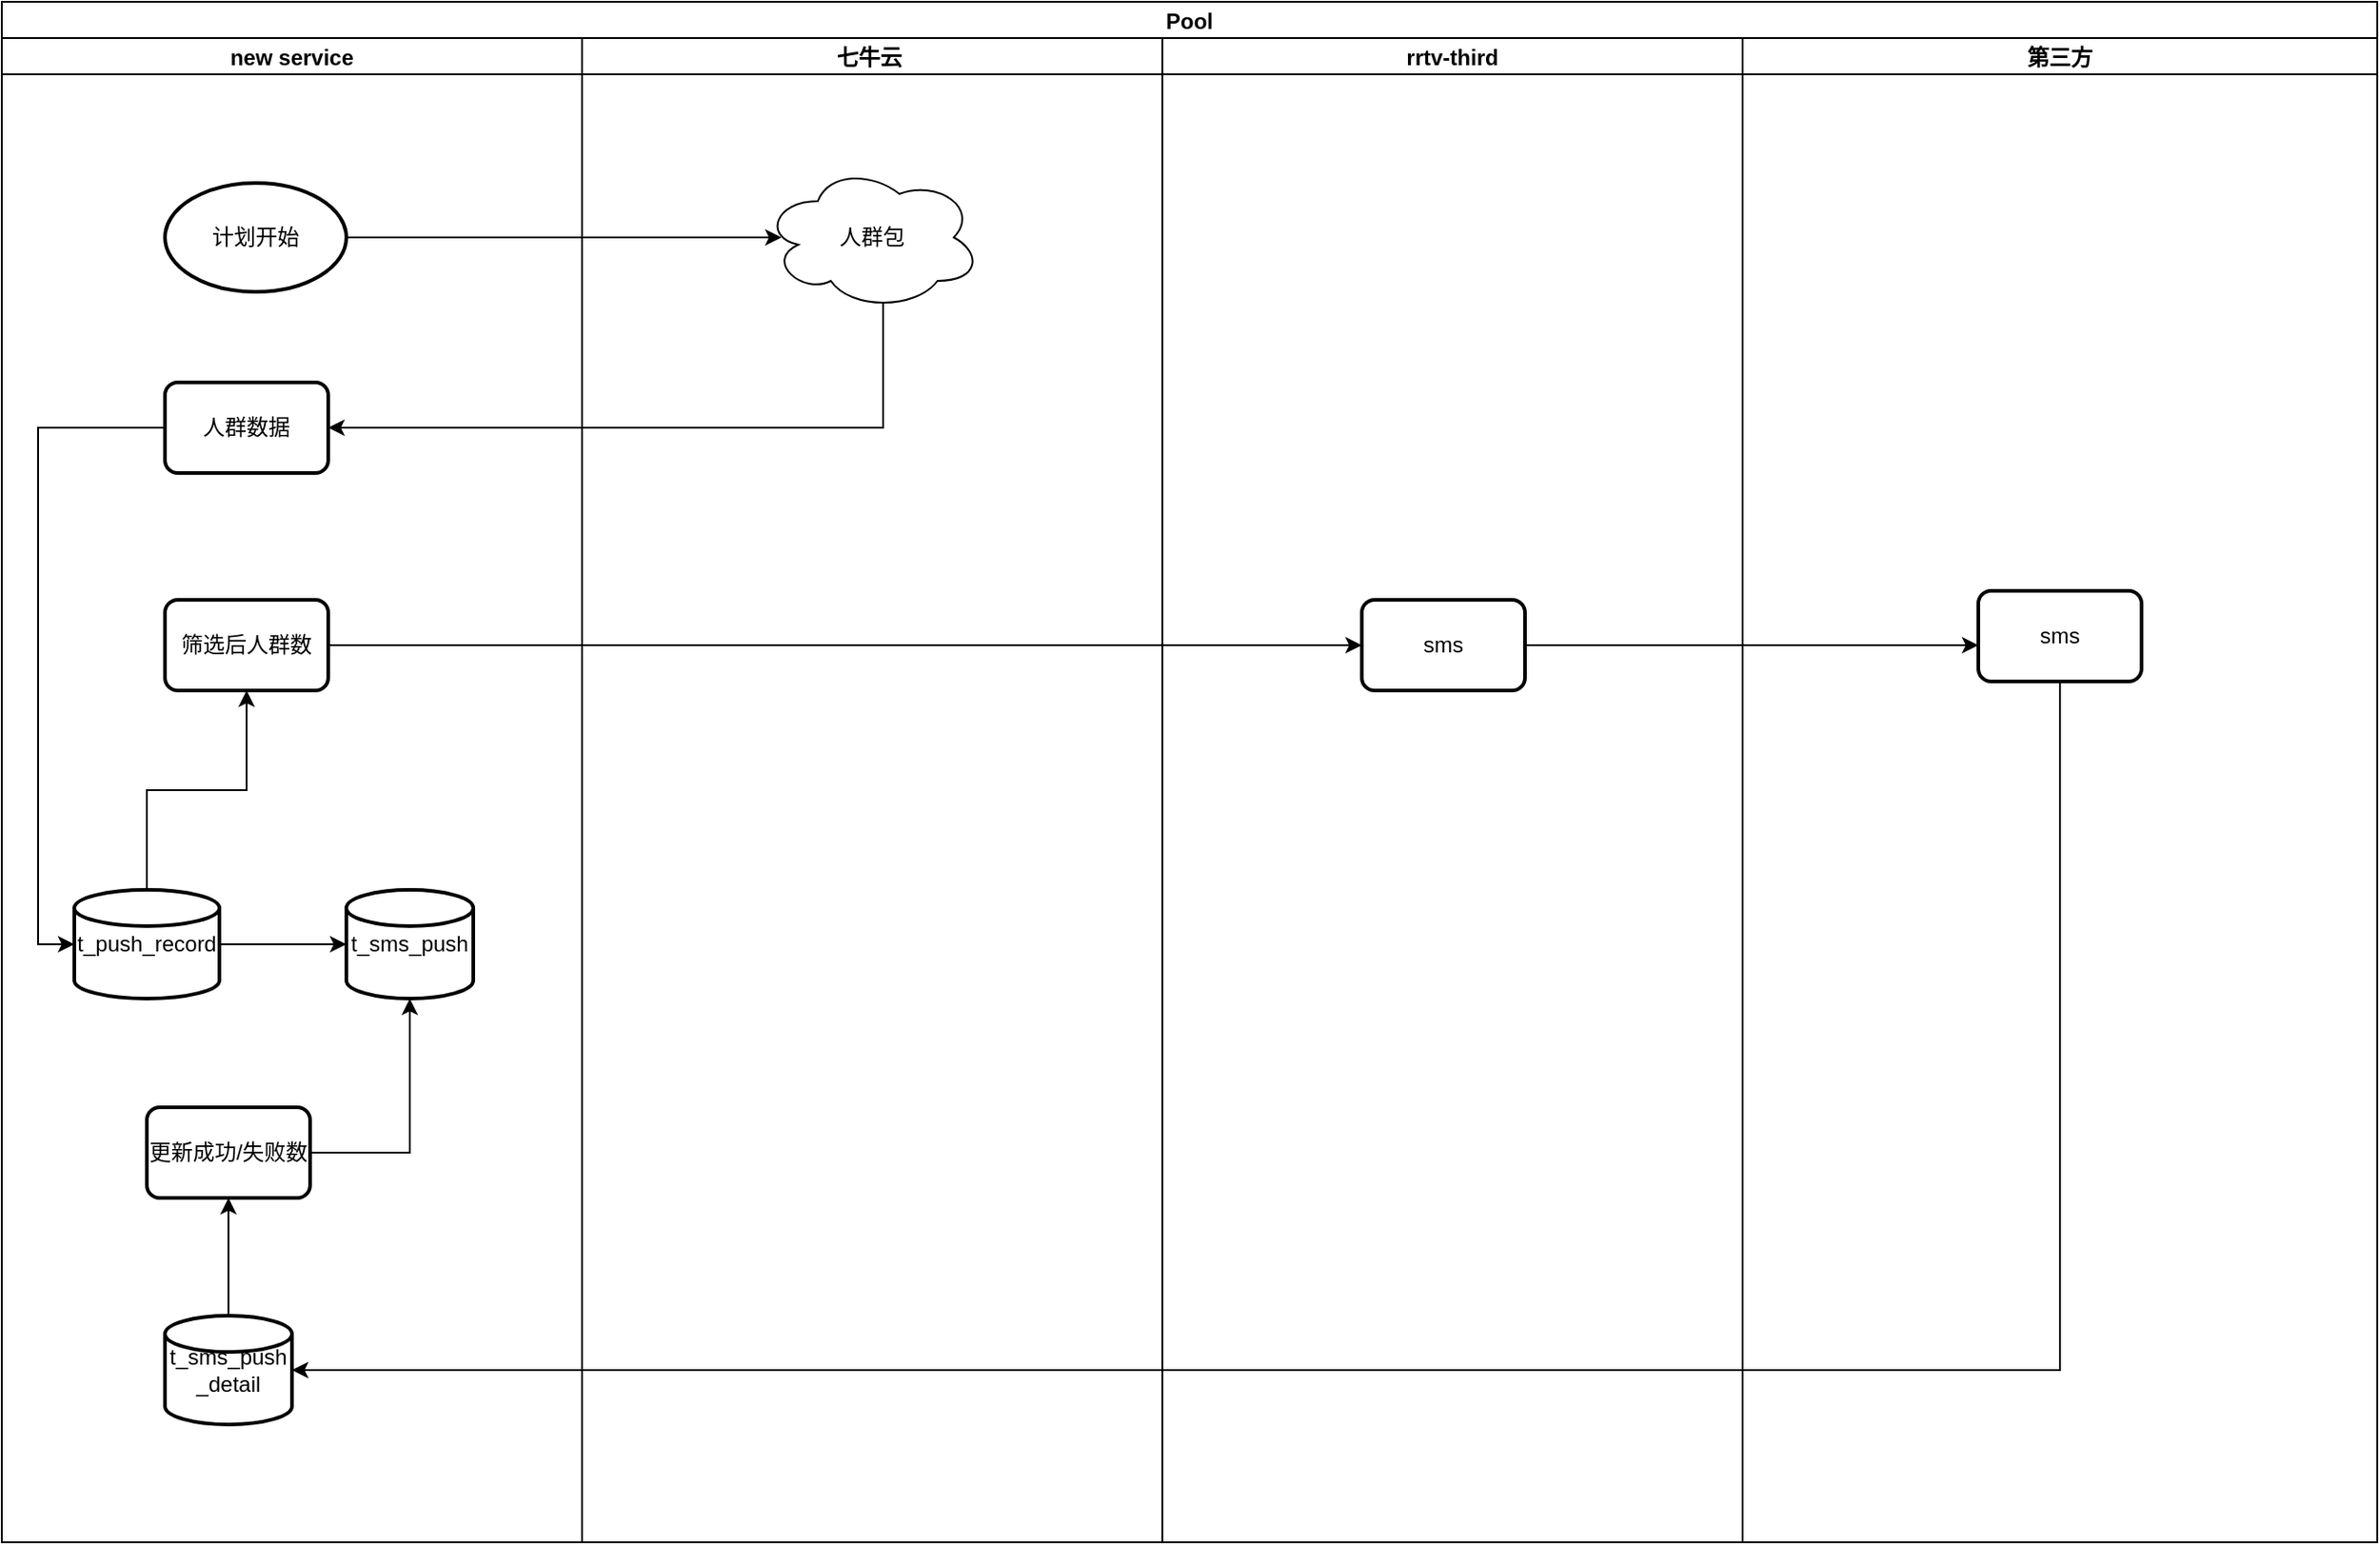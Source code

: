 <mxfile version="20.2.1" type="github">
  <diagram id="P1KyQecb3_lS92I9GrIe" name="第 1 页">
    <mxGraphModel dx="1157" dy="643" grid="1" gridSize="10" guides="1" tooltips="1" connect="1" arrows="1" fold="1" page="1" pageScale="1" pageWidth="827" pageHeight="1169" math="0" shadow="0">
      <root>
        <mxCell id="0" />
        <mxCell id="1" parent="0" />
        <mxCell id="-f15-j_1cpKKH325Tn5B-32" value="Pool" style="swimlane;childLayout=stackLayout;resizeParent=1;resizeParentMax=0;startSize=20;rounded=0;shadow=0;sketch=0;" vertex="1" parent="1">
          <mxGeometry x="160" y="310" width="1310" height="850" as="geometry" />
        </mxCell>
        <mxCell id="-f15-j_1cpKKH325Tn5B-68" style="edgeStyle=orthogonalEdgeStyle;rounded=0;orthogonalLoop=1;jettySize=auto;html=1;entryX=1;entryY=0.5;entryDx=0;entryDy=0;entryPerimeter=0;shadow=0;strokeColor=default;exitX=0.5;exitY=1;exitDx=0;exitDy=0;" edge="1" parent="-f15-j_1cpKKH325Tn5B-32" source="-f15-j_1cpKKH325Tn5B-57" target="-f15-j_1cpKKH325Tn5B-42">
          <mxGeometry relative="1" as="geometry">
            <mxPoint x="1125" y="510" as="sourcePoint" />
          </mxGeometry>
        </mxCell>
        <mxCell id="-f15-j_1cpKKH325Tn5B-33" value="new service" style="swimlane;startSize=20;rounded=0;shadow=0;sketch=0;" vertex="1" parent="-f15-j_1cpKKH325Tn5B-32">
          <mxGeometry y="20" width="320" height="830" as="geometry" />
        </mxCell>
        <mxCell id="-f15-j_1cpKKH325Tn5B-40" value="计划开始" style="strokeWidth=2;html=1;shape=mxgraph.flowchart.start_1;whiteSpace=wrap;rounded=0;shadow=0;sketch=0;gradientColor=none;" vertex="1" parent="-f15-j_1cpKKH325Tn5B-33">
          <mxGeometry x="90" y="80" width="100" height="60" as="geometry" />
        </mxCell>
        <mxCell id="-f15-j_1cpKKH325Tn5B-75" style="edgeStyle=orthogonalEdgeStyle;rounded=0;orthogonalLoop=1;jettySize=auto;html=1;entryX=0.5;entryY=1;entryDx=0;entryDy=0;shadow=0;strokeColor=default;" edge="1" parent="-f15-j_1cpKKH325Tn5B-33" source="-f15-j_1cpKKH325Tn5B-42" target="-f15-j_1cpKKH325Tn5B-73">
          <mxGeometry relative="1" as="geometry" />
        </mxCell>
        <mxCell id="-f15-j_1cpKKH325Tn5B-42" value="t_sms_push&lt;br&gt;_detail" style="strokeWidth=2;html=1;shape=mxgraph.flowchart.database;whiteSpace=wrap;rounded=0;shadow=0;sketch=0;gradientColor=none;align=center;" vertex="1" parent="-f15-j_1cpKKH325Tn5B-33">
          <mxGeometry x="90" y="705" width="70" height="60" as="geometry" />
        </mxCell>
        <mxCell id="-f15-j_1cpKKH325Tn5B-66" style="edgeStyle=orthogonalEdgeStyle;rounded=0;orthogonalLoop=1;jettySize=auto;html=1;entryX=0;entryY=0.5;entryDx=0;entryDy=0;entryPerimeter=0;shadow=0;strokeColor=default;" edge="1" parent="-f15-j_1cpKKH325Tn5B-33" source="-f15-j_1cpKKH325Tn5B-45" target="-f15-j_1cpKKH325Tn5B-41">
          <mxGeometry relative="1" as="geometry" />
        </mxCell>
        <mxCell id="-f15-j_1cpKKH325Tn5B-67" style="edgeStyle=orthogonalEdgeStyle;rounded=0;orthogonalLoop=1;jettySize=auto;html=1;shadow=0;strokeColor=default;" edge="1" parent="-f15-j_1cpKKH325Tn5B-33" source="-f15-j_1cpKKH325Tn5B-45" target="-f15-j_1cpKKH325Tn5B-59">
          <mxGeometry relative="1" as="geometry" />
        </mxCell>
        <mxCell id="-f15-j_1cpKKH325Tn5B-45" value="t_push_record" style="strokeWidth=2;html=1;shape=mxgraph.flowchart.database;whiteSpace=wrap;rounded=0;shadow=0;sketch=0;gradientColor=none;" vertex="1" parent="-f15-j_1cpKKH325Tn5B-33">
          <mxGeometry x="40" y="470" width="80" height="60" as="geometry" />
        </mxCell>
        <mxCell id="-f15-j_1cpKKH325Tn5B-60" style="edgeStyle=orthogonalEdgeStyle;rounded=0;orthogonalLoop=1;jettySize=auto;html=1;entryX=0;entryY=0.5;entryDx=0;entryDy=0;entryPerimeter=0;shadow=0;strokeColor=default;exitX=0;exitY=0.5;exitDx=0;exitDy=0;" edge="1" parent="-f15-j_1cpKKH325Tn5B-33" source="-f15-j_1cpKKH325Tn5B-49" target="-f15-j_1cpKKH325Tn5B-45">
          <mxGeometry relative="1" as="geometry" />
        </mxCell>
        <mxCell id="-f15-j_1cpKKH325Tn5B-49" value="人群数据" style="rounded=1;whiteSpace=wrap;html=1;absoluteArcSize=1;arcSize=14;strokeWidth=2;shadow=0;sketch=0;gradientColor=none;" vertex="1" parent="-f15-j_1cpKKH325Tn5B-33">
          <mxGeometry x="90" y="190" width="90" height="50" as="geometry" />
        </mxCell>
        <mxCell id="-f15-j_1cpKKH325Tn5B-59" value="筛选后人群数" style="rounded=1;whiteSpace=wrap;html=1;absoluteArcSize=1;arcSize=14;strokeWidth=2;shadow=0;sketch=0;gradientColor=none;" vertex="1" parent="-f15-j_1cpKKH325Tn5B-33">
          <mxGeometry x="90" y="310" width="90" height="50" as="geometry" />
        </mxCell>
        <mxCell id="-f15-j_1cpKKH325Tn5B-41" value="t_sms_push" style="strokeWidth=2;html=1;shape=mxgraph.flowchart.database;whiteSpace=wrap;rounded=0;shadow=0;sketch=0;gradientColor=none;" vertex="1" parent="-f15-j_1cpKKH325Tn5B-33">
          <mxGeometry x="190" y="470" width="70" height="60" as="geometry" />
        </mxCell>
        <mxCell id="-f15-j_1cpKKH325Tn5B-74" style="edgeStyle=orthogonalEdgeStyle;rounded=0;orthogonalLoop=1;jettySize=auto;html=1;entryX=0.5;entryY=1;entryDx=0;entryDy=0;entryPerimeter=0;shadow=0;strokeColor=default;" edge="1" parent="-f15-j_1cpKKH325Tn5B-33" source="-f15-j_1cpKKH325Tn5B-73" target="-f15-j_1cpKKH325Tn5B-41">
          <mxGeometry relative="1" as="geometry" />
        </mxCell>
        <mxCell id="-f15-j_1cpKKH325Tn5B-73" value="更新成功/失败数" style="rounded=1;whiteSpace=wrap;html=1;absoluteArcSize=1;arcSize=14;strokeWidth=2;shadow=0;sketch=0;gradientColor=none;" vertex="1" parent="-f15-j_1cpKKH325Tn5B-33">
          <mxGeometry x="80" y="590" width="90" height="50" as="geometry" />
        </mxCell>
        <mxCell id="-f15-j_1cpKKH325Tn5B-34" value="七牛云 " style="swimlane;startSize=20;rounded=0;shadow=0;sketch=0;" vertex="1" parent="-f15-j_1cpKKH325Tn5B-32">
          <mxGeometry x="320" y="20" width="320" height="830" as="geometry" />
        </mxCell>
        <mxCell id="-f15-j_1cpKKH325Tn5B-46" value="人群包" style="ellipse;shape=cloud;whiteSpace=wrap;html=1;rounded=0;shadow=0;sketch=0;gradientColor=none;" vertex="1" parent="-f15-j_1cpKKH325Tn5B-34">
          <mxGeometry x="100" y="70" width="120" height="80" as="geometry" />
        </mxCell>
        <mxCell id="-f15-j_1cpKKH325Tn5B-53" value="" style="shape=image;html=1;verticalAlign=bottom;verticalLabelPosition=bottom;labelBackgroundColor=#ffffff;imageAspect=0;aspect=fixed;image=https://cdn3.iconfinder.com/data/icons/document-icons-2/30/647702-excel-128.png;rounded=0;shadow=0;sketch=0;gradientColor=none;imageBackground=none;" vertex="1" parent="-f15-j_1cpKKH325Tn5B-34">
          <mxGeometry x="10" y="190" width="60" height="60" as="geometry" />
        </mxCell>
        <mxCell id="-f15-j_1cpKKH325Tn5B-35" value="rrtv-third" style="swimlane;startSize=20;rounded=0;shadow=0;sketch=0;swimlaneFillColor=none;gradientColor=none;" vertex="1" parent="-f15-j_1cpKKH325Tn5B-32">
          <mxGeometry x="640" y="20" width="320" height="830" as="geometry" />
        </mxCell>
        <mxCell id="-f15-j_1cpKKH325Tn5B-55" value="sms" style="rounded=1;whiteSpace=wrap;html=1;absoluteArcSize=1;arcSize=14;strokeWidth=2;shadow=0;sketch=0;gradientColor=none;" vertex="1" parent="-f15-j_1cpKKH325Tn5B-35">
          <mxGeometry x="110" y="310" width="90" height="50" as="geometry" />
        </mxCell>
        <mxCell id="-f15-j_1cpKKH325Tn5B-39" value="第三方" style="swimlane;startSize=20;rounded=0;shadow=0;sketch=0;swimlaneFillColor=none;gradientColor=none;" vertex="1" parent="-f15-j_1cpKKH325Tn5B-32">
          <mxGeometry x="960" y="20" width="350" height="830" as="geometry" />
        </mxCell>
        <mxCell id="-f15-j_1cpKKH325Tn5B-57" value="sms" style="rounded=1;whiteSpace=wrap;html=1;absoluteArcSize=1;arcSize=14;strokeWidth=2;shadow=0;sketch=0;gradientColor=none;" vertex="1" parent="-f15-j_1cpKKH325Tn5B-39">
          <mxGeometry x="130" y="305" width="90" height="50" as="geometry" />
        </mxCell>
        <mxCell id="-f15-j_1cpKKH325Tn5B-48" style="edgeStyle=orthogonalEdgeStyle;rounded=0;orthogonalLoop=1;jettySize=auto;html=1;" edge="1" parent="-f15-j_1cpKKH325Tn5B-32" source="-f15-j_1cpKKH325Tn5B-40">
          <mxGeometry relative="1" as="geometry">
            <mxPoint x="430" y="130" as="targetPoint" />
          </mxGeometry>
        </mxCell>
        <mxCell id="-f15-j_1cpKKH325Tn5B-50" style="edgeStyle=orthogonalEdgeStyle;rounded=0;orthogonalLoop=1;jettySize=auto;html=1;entryX=1;entryY=0.5;entryDx=0;entryDy=0;exitX=0.55;exitY=0.95;exitDx=0;exitDy=0;exitPerimeter=0;shadow=0;strokeColor=default;" edge="1" parent="-f15-j_1cpKKH325Tn5B-32" source="-f15-j_1cpKKH325Tn5B-46" target="-f15-j_1cpKKH325Tn5B-49">
          <mxGeometry relative="1" as="geometry">
            <Array as="points">
              <mxPoint x="486" y="235" />
            </Array>
          </mxGeometry>
        </mxCell>
        <mxCell id="-f15-j_1cpKKH325Tn5B-62" style="edgeStyle=orthogonalEdgeStyle;rounded=0;orthogonalLoop=1;jettySize=auto;html=1;shadow=0;strokeColor=default;" edge="1" parent="-f15-j_1cpKKH325Tn5B-32" source="-f15-j_1cpKKH325Tn5B-59" target="-f15-j_1cpKKH325Tn5B-55">
          <mxGeometry relative="1" as="geometry" />
        </mxCell>
        <mxCell id="-f15-j_1cpKKH325Tn5B-63" style="edgeStyle=orthogonalEdgeStyle;rounded=0;orthogonalLoop=1;jettySize=auto;html=1;shadow=0;strokeColor=default;" edge="1" parent="-f15-j_1cpKKH325Tn5B-32" source="-f15-j_1cpKKH325Tn5B-55">
          <mxGeometry relative="1" as="geometry">
            <mxPoint x="1090" y="355" as="targetPoint" />
          </mxGeometry>
        </mxCell>
      </root>
    </mxGraphModel>
  </diagram>
</mxfile>
